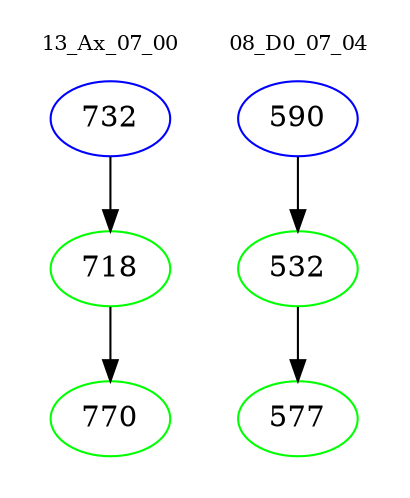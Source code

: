 digraph{
subgraph cluster_0 {
color = white
label = "13_Ax_07_00";
fontsize=10;
T0_732 [label="732", color="blue"]
T0_732 -> T0_718 [color="black"]
T0_718 [label="718", color="green"]
T0_718 -> T0_770 [color="black"]
T0_770 [label="770", color="green"]
}
subgraph cluster_1 {
color = white
label = "08_D0_07_04";
fontsize=10;
T1_590 [label="590", color="blue"]
T1_590 -> T1_532 [color="black"]
T1_532 [label="532", color="green"]
T1_532 -> T1_577 [color="black"]
T1_577 [label="577", color="green"]
}
}
